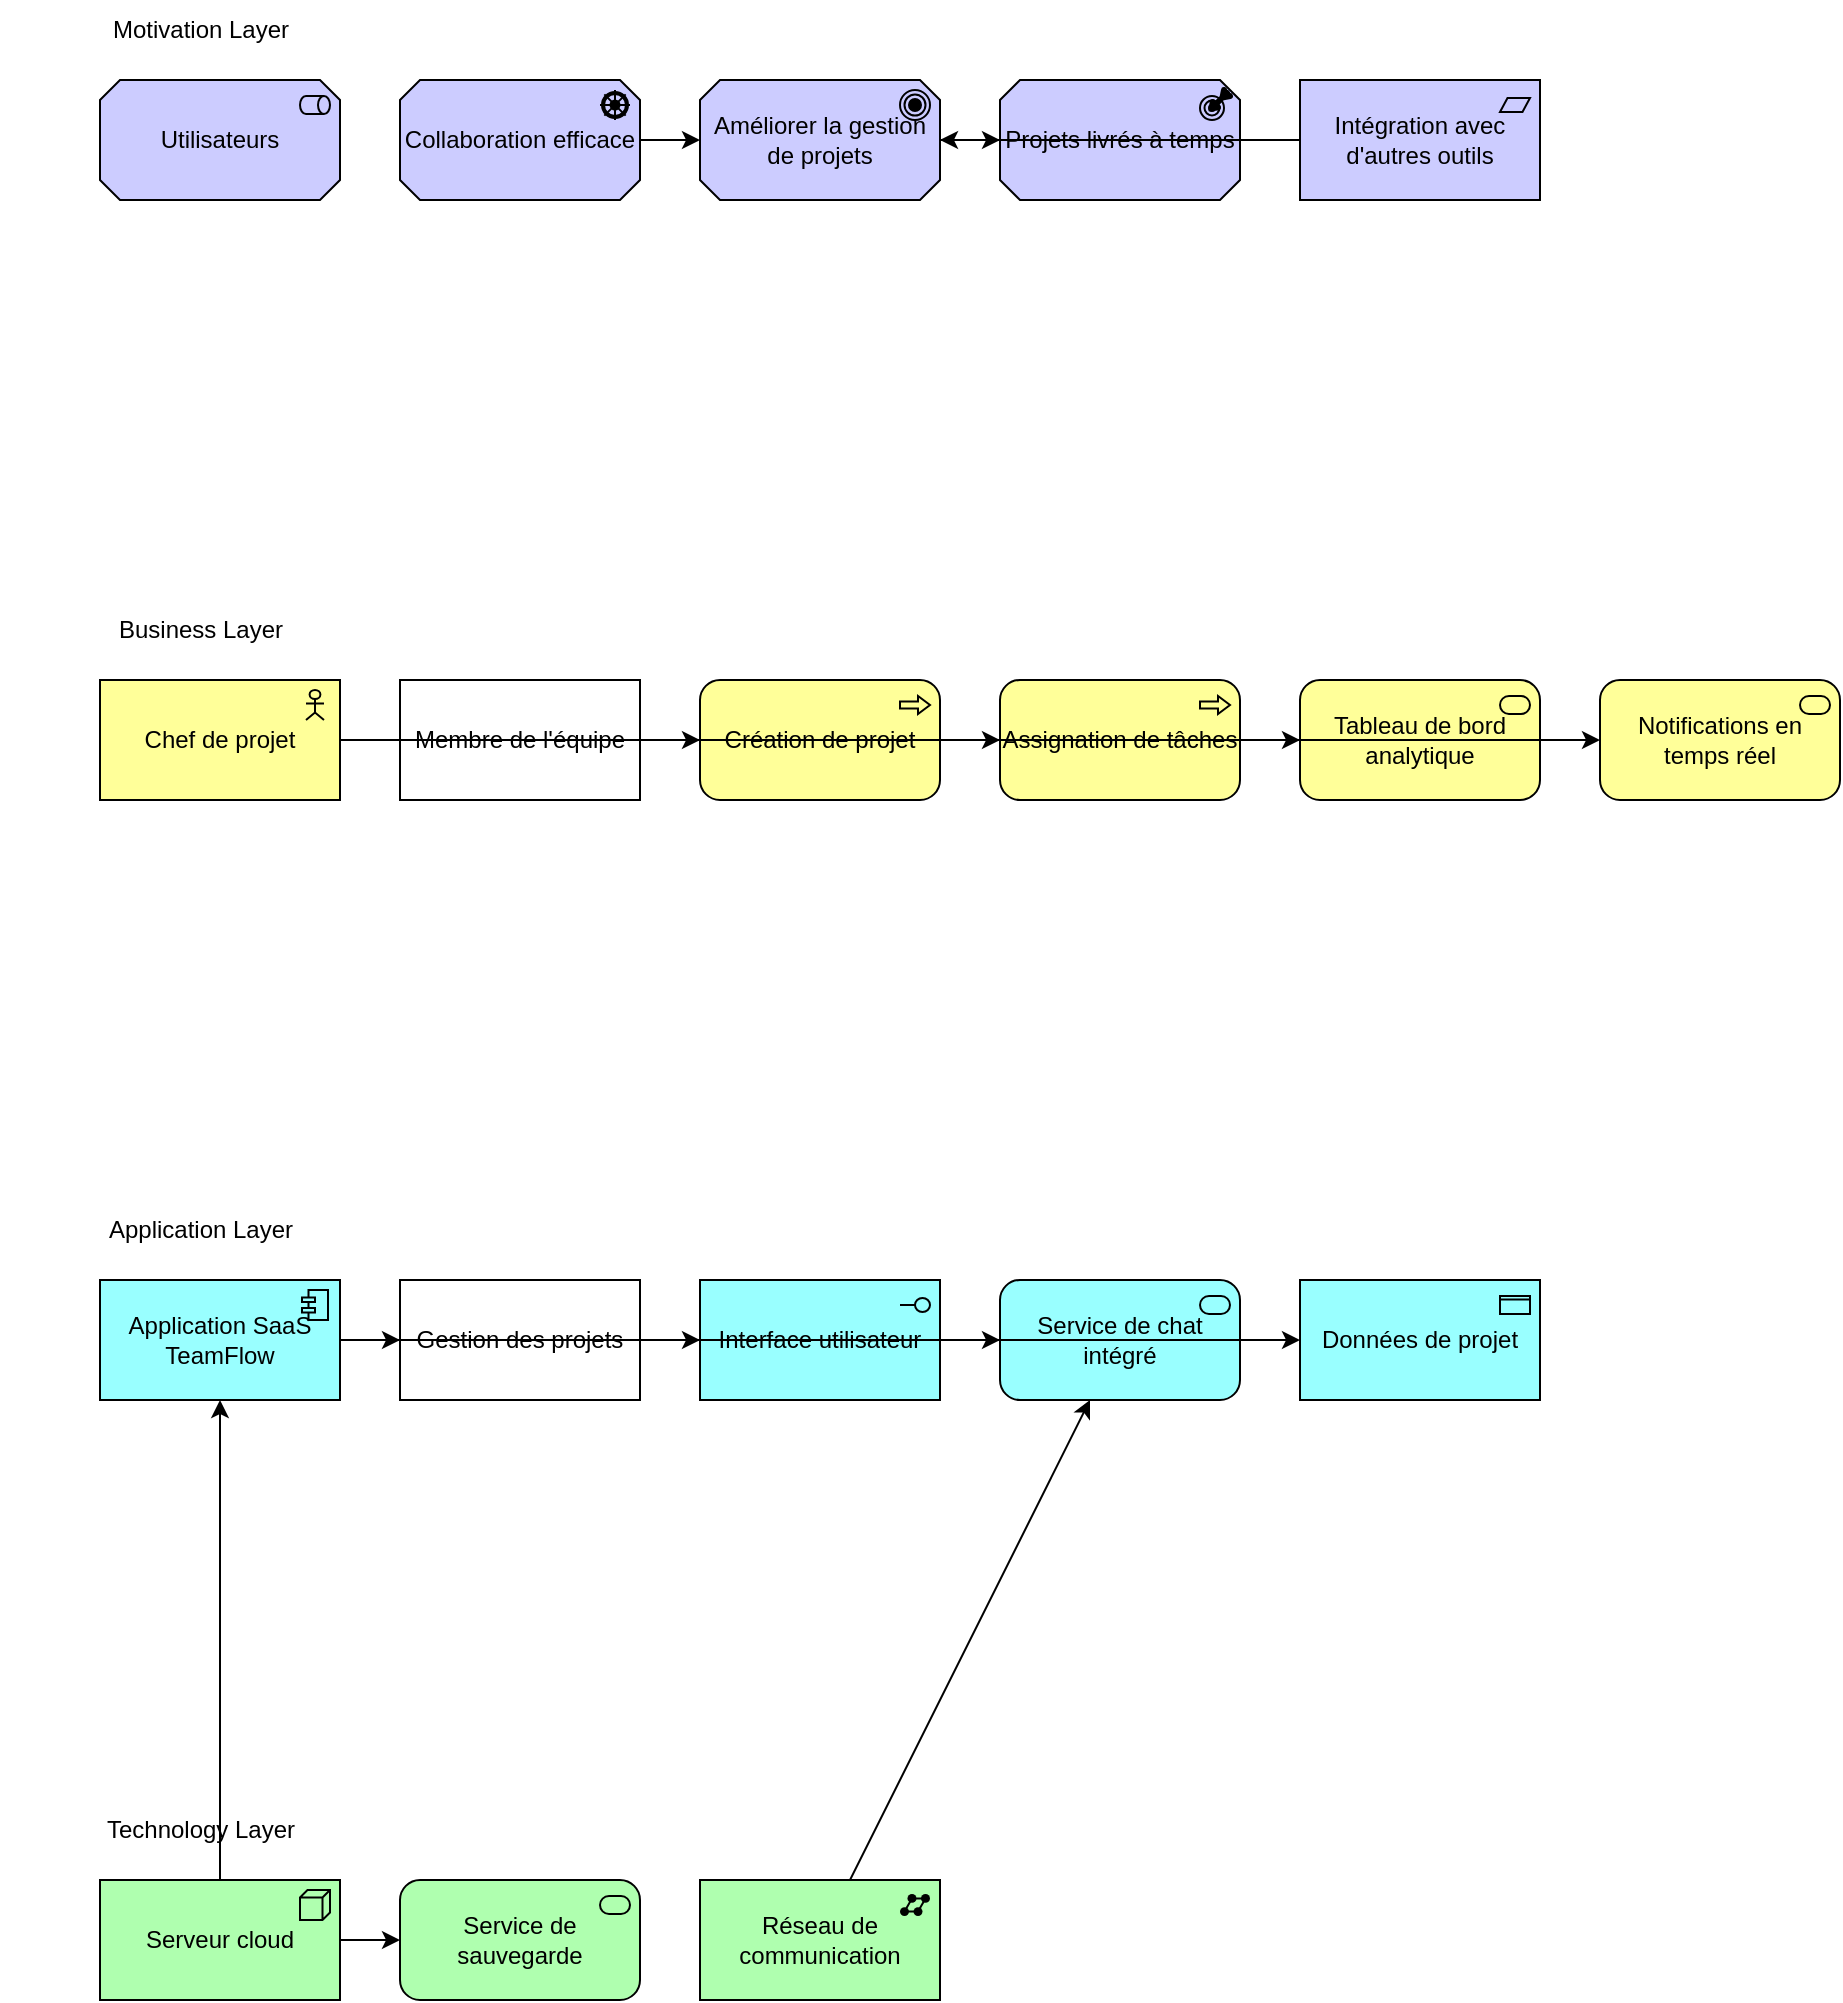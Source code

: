 <?xml version='1.0' encoding='UTF-8'?>
<mxfile version="1.0" encoding="UTF-8"><diagram name="ArchiMate Model" id="archimate_diagram"><mxGraphModel dx="1050" dy="522" grid="1" gridSize="10"><root><mxCell id="0" /><mxCell id="1" parent="0" /><mxCell id="label_Motivation_Layer" value="Motivation Layer" style="text;html=1;align=center;verticalAlign=middle;resizable=0;points=[];" vertex="1" parent="1"><mxGeometry x="50" y="60" width="200" height="30" as="geometry" /></mxCell><mxCell id="elem_m1" value="Utilisateurs" style="html=1;outlineConnect=0;whiteSpace=wrap;fillColor=#CCCCFF;shape=mxgraph.archimate3.application;appType=role;archiType=oct;" vertex="1" parent="1"><mxGeometry x="100" y="100" width="120" height="60" as="geometry" /></mxCell><mxCell id="elem_m2" value="Collaboration efficace" style="html=1;outlineConnect=0;whiteSpace=wrap;fillColor=#CCCCFF;shape=mxgraph.archimate3.application;appType=driver;archiType=oct;" vertex="1" parent="1"><mxGeometry x="250" y="100" width="120" height="60" as="geometry" /></mxCell><mxCell id="elem_m3" value="Améliorer la gestion de projets" style="html=1;outlineConnect=0;whiteSpace=wrap;fillColor=#CCCCFF;shape=mxgraph.archimate3.application;appType=goal;archiType=oct;" vertex="1" parent="1"><mxGeometry x="400" y="100" width="120" height="60" as="geometry" /></mxCell><mxCell id="elem_m4" value="Projets livrés à temps" style="html=1;outlineConnect=0;whiteSpace=wrap;fillColor=#CCCCFF;shape=mxgraph.archimate3.application;appType=outcome;archiType=oct;" vertex="1" parent="1"><mxGeometry x="550" y="100" width="120" height="60" as="geometry" /></mxCell><mxCell id="elem_m5" value="Intégration avec d'autres outils" style="html=1;outlineConnect=0;whiteSpace=wrap;fillColor=#CCCCFF;shape=mxgraph.archimate3.application;appType=requirement;archiType=square;" vertex="1" parent="1"><mxGeometry x="700" y="100" width="120" height="60" as="geometry" /></mxCell><mxCell id="conn_elem_m2_elem_m3" style="html=1;shape=mxgraph.archimate3.relationship;archiType=influence;" edge="1" source="elem_m2" target="elem_m3" parent="1"><mxGeometry relative="1" as="geometry" /></mxCell><mxCell id="conn_elem_m3_elem_m4" style="html=1;shape=mxgraph.archimate3.relationship;archiType=assignment;" edge="1" source="elem_m3" target="elem_m4" parent="1"><mxGeometry relative="1" as="geometry" /></mxCell><mxCell id="conn_elem_m5_elem_m3" style="html=1;shape=mxgraph.archimate3.relationship;archiType=influence;" edge="1" source="elem_m5" target="elem_m3" parent="1"><mxGeometry relative="1" as="geometry" /></mxCell><mxCell id="label_Business_Layer" value="Business Layer" style="text;html=1;align=center;verticalAlign=middle;resizable=0;points=[];" vertex="1" parent="1"><mxGeometry x="50" y="360" width="200" height="30" as="geometry" /></mxCell><mxCell id="elem_b1" value="Chef de projet" style="html=1;outlineConnect=0;whiteSpace=wrap;fillColor=#ffff99;shape=mxgraph.archimate3.application;appType=actor;archiType=square;" vertex="1" parent="1"><mxGeometry x="100" y="400" width="120" height="60" as="geometry" /></mxCell><mxCell id="elem_b2" value="Membre de l'équipe" style="html=1;outlineConnect=0;whiteSpace=wrap;fillColor=#FFFFFF;shape=mxgraph.archimate3.rectangle;" vertex="1" parent="1"><mxGeometry x="250" y="400" width="120" height="60" as="geometry" /></mxCell><mxCell id="elem_b3" value="Création de projet" style="html=1;outlineConnect=0;whiteSpace=wrap;fillColor=#ffff99;shape=mxgraph.archimate3.application;appType=proc;archiType=rounded;" vertex="1" parent="1"><mxGeometry x="400" y="400" width="120" height="60" as="geometry" /></mxCell><mxCell id="elem_b4" value="Assignation de tâches" style="html=1;outlineConnect=0;whiteSpace=wrap;fillColor=#ffff99;shape=mxgraph.archimate3.application;appType=proc;archiType=rounded;" vertex="1" parent="1"><mxGeometry x="550" y="400" width="120" height="60" as="geometry" /></mxCell><mxCell id="elem_b5" value="Tableau de bord analytique" style="html=1;outlineConnect=0;whiteSpace=wrap;fillColor=#ffff99;shape=mxgraph.archimate3.application;appType=serv;archiType=rounded;" vertex="1" parent="1"><mxGeometry x="700" y="400" width="120" height="60" as="geometry" /></mxCell><mxCell id="elem_b6" value="Notifications en temps réel" style="html=1;outlineConnect=0;whiteSpace=wrap;fillColor=#ffff99;shape=mxgraph.archimate3.application;appType=serv;archiType=rounded;" vertex="1" parent="1"><mxGeometry x="850" y="400" width="120" height="60" as="geometry" /></mxCell><mxCell id="conn_elem_b1_elem_b3" style="html=1;shape=mxgraph.archimate3.relationship;archiType=assignment;" edge="1" source="elem_b1" target="elem_b3" parent="1"><mxGeometry relative="1" as="geometry" /></mxCell><mxCell id="conn_elem_b2_elem_b4" style="html=1;shape=mxgraph.archimate3.relationship;archiType=assignment;" edge="1" source="elem_b2" target="elem_b4" parent="1"><mxGeometry relative="1" as="geometry" /></mxCell><mxCell id="conn_elem_b1_elem_b5" style="html=1;shape=mxgraph.archimate3.relationship;archiType=serving;" edge="1" source="elem_b1" target="elem_b5" parent="1"><mxGeometry relative="1" as="geometry" /></mxCell><mxCell id="conn_elem_b2_elem_b6" style="html=1;shape=mxgraph.archimate3.relationship;archiType=serving;" edge="1" source="elem_b2" target="elem_b6" parent="1"><mxGeometry relative="1" as="geometry" /></mxCell><mxCell id="label_Application_Layer" value="Application Layer" style="text;html=1;align=center;verticalAlign=middle;resizable=0;points=[];" vertex="1" parent="1"><mxGeometry x="50" y="660" width="200" height="30" as="geometry" /></mxCell><mxCell id="elem_a1" value="Application SaaS TeamFlow" style="html=1;outlineConnect=0;whiteSpace=wrap;fillColor=#99ffff;shape=mxgraph.archimate3.application;appType=comp;archiType=square;" vertex="1" parent="1"><mxGeometry x="100" y="700" width="120" height="60" as="geometry" /></mxCell><mxCell id="elem_a2" value="Gestion des projets" style="html=1;outlineConnect=0;whiteSpace=wrap;fillColor=#FFFFFF;shape=mxgraph.archimate3.rectangle;" vertex="1" parent="1"><mxGeometry x="250" y="700" width="120" height="60" as="geometry" /></mxCell><mxCell id="elem_a3" value="Interface utilisateur" style="html=1;outlineConnect=0;whiteSpace=wrap;fillColor=#99ffff;shape=mxgraph.archimate3.application;appType=interface;archiType=square;" vertex="1" parent="1"><mxGeometry x="400" y="700" width="120" height="60" as="geometry" /></mxCell><mxCell id="elem_a4" value="Service de chat intégré" style="html=1;outlineConnect=0;whiteSpace=wrap;fillColor=#99ffff;shape=mxgraph.archimate3.application;appType=serv;archiType=rounded;" vertex="1" parent="1"><mxGeometry x="550" y="700" width="120" height="60" as="geometry" /></mxCell><mxCell id="elem_a5" value="Données de projet" style="html=1;outlineConnect=0;whiteSpace=wrap;fillColor=#99ffff;shape=mxgraph.archimate3.application;appType=passive;archiType=square;" vertex="1" parent="1"><mxGeometry x="700" y="700" width="120" height="60" as="geometry" /></mxCell><mxCell id="conn_elem_a1_elem_a2" style="html=1;shape=mxgraph.archimate3.relationship;archiType=association;" edge="1" source="elem_a1" target="elem_a2" parent="1"><mxGeometry relative="1" as="geometry" /></mxCell><mxCell id="conn_elem_a1_elem_a3" style="html=1;shape=mxgraph.archimate3.relationship;archiType=association;" edge="1" source="elem_a1" target="elem_a3" parent="1"><mxGeometry relative="1" as="geometry" /></mxCell><mxCell id="conn_elem_a1_elem_a4" style="html=1;shape=mxgraph.archimate3.relationship;archiType=association;" edge="1" source="elem_a1" target="elem_a4" parent="1"><mxGeometry relative="1" as="geometry" /></mxCell><mxCell id="conn_elem_a2_elem_a5" style="html=1;shape=mxgraph.archimate3.relationship;archiType=access;" edge="1" source="elem_a2" target="elem_a5" parent="1"><mxGeometry relative="1" as="geometry" /></mxCell><mxCell id="label_Technology_Layer" value="Technology Layer" style="text;html=1;align=center;verticalAlign=middle;resizable=0;points=[];" vertex="1" parent="1"><mxGeometry x="50" y="960" width="200" height="30" as="geometry" /></mxCell><mxCell id="elem_t1" value="Serveur cloud" style="html=1;outlineConnect=0;whiteSpace=wrap;fillColor=#AFFFAF;shape=mxgraph.archimate3.application;appType=node;archiType=square;" vertex="1" parent="1"><mxGeometry x="100" y="1000" width="120" height="60" as="geometry" /></mxCell><mxCell id="elem_t2" value="Service de sauvegarde" style="html=1;outlineConnect=0;whiteSpace=wrap;fillColor=#AFFFAF;shape=mxgraph.archimate3.application;appType=serv;archiType=rounded;" vertex="1" parent="1"><mxGeometry x="250" y="1000" width="120" height="60" as="geometry" /></mxCell><mxCell id="elem_t3" value="Réseau de communication" style="html=1;outlineConnect=0;whiteSpace=wrap;fillColor=#AFFFAF;shape=mxgraph.archimate3.application;appType=netw;archiType=square;" vertex="1" parent="1"><mxGeometry x="400" y="1000" width="120" height="60" as="geometry" /></mxCell><mxCell id="conn_elem_t1_elem_t2" style="html=1;shape=mxgraph.archimate3.relationship;archiType=serving;" edge="1" source="elem_t1" target="elem_t2" parent="1"><mxGeometry relative="1" as="geometry" /></mxCell><mxCell id="conn_elem_t1_elem_a1" style="html=1;shape=mxgraph.archimate3.relationship;archiType=serving;" edge="1" source="elem_t1" target="elem_a1" parent="1"><mxGeometry relative="1" as="geometry" /></mxCell><mxCell id="conn_elem_t3_elem_a4" style="html=1;shape=mxgraph.archimate3.relationship;archiType=serving;" edge="1" source="elem_t3" target="elem_a4" parent="1"><mxGeometry relative="1" as="geometry" /></mxCell></root></mxGraphModel></diagram></mxfile>